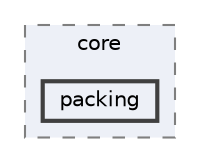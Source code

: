 digraph "techstorm/core/packing"
{
 // LATEX_PDF_SIZE
  bgcolor="transparent";
  edge [fontname=Helvetica,fontsize=10,labelfontname=Helvetica,labelfontsize=10];
  node [fontname=Helvetica,fontsize=10,shape=box,height=0.2,width=0.4];
  compound=true
  subgraph clusterdir_cf837ce2acd7da7bca021b6616dd34cf {
    graph [ bgcolor="#edf0f7", pencolor="grey50", label="core", fontname=Helvetica,fontsize=10 style="filled,dashed", URL="dir_cf837ce2acd7da7bca021b6616dd34cf.html",tooltip=""]
  dir_c93d30aa5bd05fcb548c8dbbc0327cfc [label="packing", fillcolor="#edf0f7", color="grey25", style="filled,bold", URL="dir_c93d30aa5bd05fcb548c8dbbc0327cfc.html",tooltip=""];
  }
}
